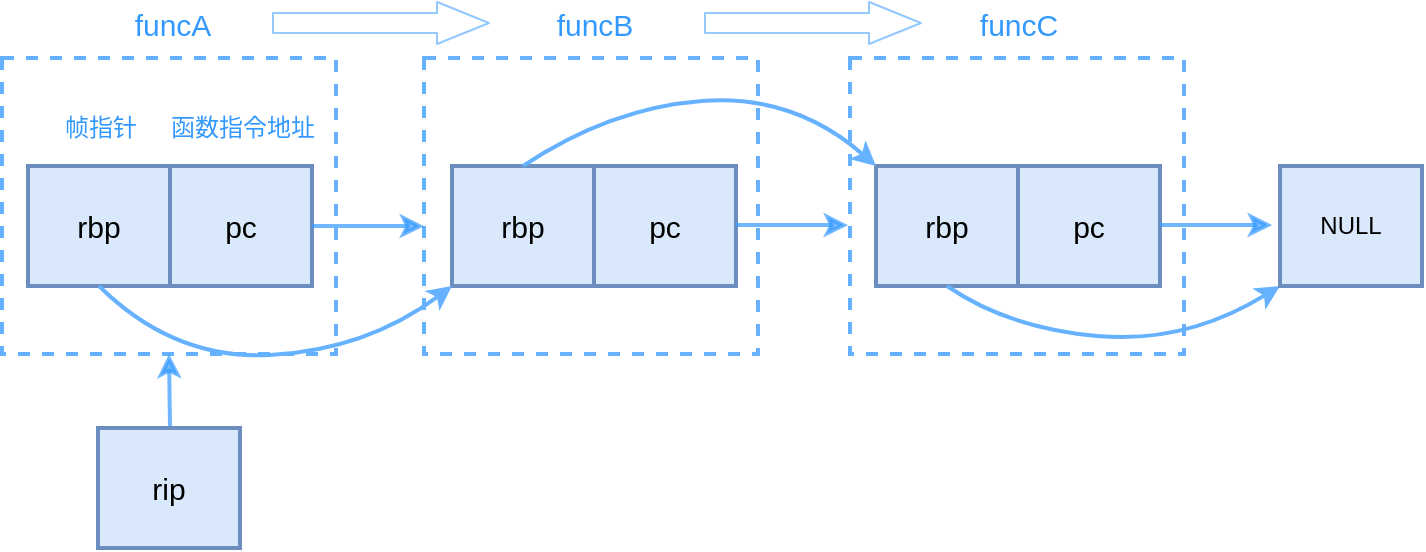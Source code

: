 <mxfile version="13.6.2" type="github">
  <diagram id="p9JAmEwspsk7bqvlZ2XF" name="Page-1">
    <mxGraphModel dx="830" dy="639" grid="0" gridSize="10" guides="1" tooltips="1" connect="1" arrows="1" fold="1" page="1" pageScale="1" pageWidth="827" pageHeight="1169" math="0" shadow="0">
      <root>
        <mxCell id="0" />
        <mxCell id="1" parent="0" />
        <mxCell id="4idgu7EIr6EQUySL27Tn-21" value="" style="rounded=0;whiteSpace=wrap;html=1;strokeWidth=2;fontColor=#3399FF;dashed=1;strokeColor=#66B2FF;" parent="1" vertex="1">
          <mxGeometry x="464" y="147" width="167" height="148" as="geometry" />
        </mxCell>
        <mxCell id="4idgu7EIr6EQUySL27Tn-22" value="funcC" style="text;html=1;align=center;verticalAlign=middle;resizable=0;points=[];autosize=1;fontColor=#3399FF;fontSize=15;" parent="1" vertex="1">
          <mxGeometry x="523.5" y="119" width="49" height="22" as="geometry" />
        </mxCell>
        <mxCell id="4idgu7EIr6EQUySL27Tn-19" value="" style="rounded=0;whiteSpace=wrap;html=1;strokeWidth=2;fontColor=#3399FF;dashed=1;strokeColor=#66B2FF;" parent="1" vertex="1">
          <mxGeometry x="251" y="147" width="167" height="148" as="geometry" />
        </mxCell>
        <mxCell id="4idgu7EIr6EQUySL27Tn-20" value="funcB" style="text;html=1;align=center;verticalAlign=middle;resizable=0;points=[];autosize=1;fontColor=#3399FF;fontSize=15;" parent="1" vertex="1">
          <mxGeometry x="311.5" y="119" width="48" height="22" as="geometry" />
        </mxCell>
        <mxCell id="4idgu7EIr6EQUySL27Tn-17" value="" style="rounded=0;whiteSpace=wrap;html=1;strokeWidth=2;fontColor=#3399FF;dashed=1;strokeColor=#66B2FF;" parent="1" vertex="1">
          <mxGeometry x="40" y="147" width="167" height="148" as="geometry" />
        </mxCell>
        <mxCell id="4idgu7EIr6EQUySL27Tn-1" value="&lt;font style=&quot;font-size: 15px&quot;&gt;rbp&lt;/font&gt;" style="rounded=0;whiteSpace=wrap;html=1;fillColor=#dae8fc;strokeColor=#6c8ebf;strokeWidth=2;" parent="1" vertex="1">
          <mxGeometry x="53" y="201" width="71" height="60" as="geometry" />
        </mxCell>
        <mxCell id="4idgu7EIr6EQUySL27Tn-2" value="&lt;font style=&quot;font-size: 15px&quot;&gt;pc&lt;/font&gt;" style="rounded=0;whiteSpace=wrap;html=1;fillColor=#dae8fc;strokeColor=#6c8ebf;strokeWidth=2;" parent="1" vertex="1">
          <mxGeometry x="124" y="201" width="71" height="60" as="geometry" />
        </mxCell>
        <mxCell id="4idgu7EIr6EQUySL27Tn-3" value="&lt;font style=&quot;font-size: 15px&quot;&gt;rbp&lt;/font&gt;" style="rounded=0;whiteSpace=wrap;html=1;fillColor=#dae8fc;strokeColor=#6c8ebf;strokeWidth=2;" parent="1" vertex="1">
          <mxGeometry x="265" y="201" width="71" height="60" as="geometry" />
        </mxCell>
        <mxCell id="4idgu7EIr6EQUySL27Tn-4" value="&lt;font style=&quot;font-size: 15px&quot;&gt;pc&lt;/font&gt;" style="rounded=0;whiteSpace=wrap;html=1;fillColor=#dae8fc;strokeColor=#6c8ebf;strokeWidth=2;" parent="1" vertex="1">
          <mxGeometry x="336" y="201" width="71" height="60" as="geometry" />
        </mxCell>
        <mxCell id="4idgu7EIr6EQUySL27Tn-7" value="" style="endArrow=classic;html=1;exitX=0.5;exitY=1;exitDx=0;exitDy=0;entryX=0;entryY=1;entryDx=0;entryDy=0;strokeWidth=2;curved=1;strokeColor=#66B2FF;" parent="1" source="4idgu7EIr6EQUySL27Tn-1" target="4idgu7EIr6EQUySL27Tn-3" edge="1">
          <mxGeometry width="50" height="50" relative="1" as="geometry">
            <mxPoint x="255" y="313" as="sourcePoint" />
            <mxPoint x="305" y="263" as="targetPoint" />
            <Array as="points">
              <mxPoint x="126" y="298" />
              <mxPoint x="222" y="293" />
            </Array>
          </mxGeometry>
        </mxCell>
        <mxCell id="4idgu7EIr6EQUySL27Tn-8" value="&lt;font style=&quot;font-size: 15px&quot;&gt;rbp&lt;/font&gt;" style="rounded=0;whiteSpace=wrap;html=1;fillColor=#dae8fc;strokeColor=#6c8ebf;strokeWidth=2;" parent="1" vertex="1">
          <mxGeometry x="477" y="201" width="71" height="60" as="geometry" />
        </mxCell>
        <mxCell id="4idgu7EIr6EQUySL27Tn-9" value="&lt;font style=&quot;font-size: 15px&quot;&gt;pc&lt;/font&gt;" style="rounded=0;whiteSpace=wrap;html=1;fillColor=#dae8fc;strokeColor=#6c8ebf;strokeWidth=2;" parent="1" vertex="1">
          <mxGeometry x="548" y="201" width="71" height="60" as="geometry" />
        </mxCell>
        <mxCell id="4idgu7EIr6EQUySL27Tn-10" value="" style="endArrow=classic;html=1;exitX=0.5;exitY=0;exitDx=0;exitDy=0;entryX=0;entryY=0;entryDx=0;entryDy=0;strokeWidth=2;curved=1;strokeColor=#66B2FF;" parent="1" source="4idgu7EIr6EQUySL27Tn-3" target="4idgu7EIr6EQUySL27Tn-8" edge="1">
          <mxGeometry width="50" height="50" relative="1" as="geometry">
            <mxPoint x="346" y="133" as="sourcePoint" />
            <mxPoint x="522.5" y="133" as="targetPoint" />
            <Array as="points">
              <mxPoint x="344" y="172" />
              <mxPoint x="436" y="165" />
            </Array>
          </mxGeometry>
        </mxCell>
        <mxCell id="4idgu7EIr6EQUySL27Tn-11" value="" style="endArrow=classic;html=1;exitX=0.5;exitY=1;exitDx=0;exitDy=0;entryX=0;entryY=1;entryDx=0;entryDy=0;strokeWidth=2;curved=1;strokeColor=#66B2FF;" parent="1" source="4idgu7EIr6EQUySL27Tn-8" target="4idgu7EIr6EQUySL27Tn-13" edge="1">
          <mxGeometry width="50" height="50" relative="1" as="geometry">
            <mxPoint x="587" y="265" as="sourcePoint" />
            <mxPoint x="763.5" y="265" as="targetPoint" />
            <Array as="points">
              <mxPoint x="543" y="282" />
              <mxPoint x="632" y="290" />
            </Array>
          </mxGeometry>
        </mxCell>
        <mxCell id="4idgu7EIr6EQUySL27Tn-13" value="NULL" style="rounded=0;whiteSpace=wrap;html=1;fillColor=#dae8fc;strokeColor=#6c8ebf;strokeWidth=2;" parent="1" vertex="1">
          <mxGeometry x="679" y="201" width="71" height="60" as="geometry" />
        </mxCell>
        <mxCell id="4idgu7EIr6EQUySL27Tn-14" value="帧指针" style="text;html=1;align=center;verticalAlign=middle;resizable=0;points=[];autosize=1;strokeWidth=2;fontColor=#3399FF;" parent="1" vertex="1">
          <mxGeometry x="65.5" y="173" width="46" height="18" as="geometry" />
        </mxCell>
        <mxCell id="4idgu7EIr6EQUySL27Tn-15" value="函数指令地址" style="text;html=1;align=center;verticalAlign=middle;resizable=0;points=[];autosize=1;fontColor=#3399FF;" parent="1" vertex="1">
          <mxGeometry x="118.5" y="173" width="82" height="18" as="geometry" />
        </mxCell>
        <mxCell id="4idgu7EIr6EQUySL27Tn-24" style="edgeStyle=none;curved=1;orthogonalLoop=1;jettySize=auto;html=1;strokeColor=#66B2FF;strokeWidth=1;fontSize=15;fontColor=#3399FF;shape=flexArrow;startSize=2;endSize=8.33;startArrow=none;startFill=0;opacity=70;endWidth=10;" parent="1" edge="1">
          <mxGeometry relative="1" as="geometry">
            <mxPoint x="175" y="129.5" as="sourcePoint" />
            <mxPoint x="284" y="129.5" as="targetPoint" />
            <Array as="points" />
          </mxGeometry>
        </mxCell>
        <mxCell id="4idgu7EIr6EQUySL27Tn-18" value="funcA" style="text;html=1;align=center;verticalAlign=middle;resizable=0;points=[];autosize=1;fontColor=#3399FF;fontSize=15;" parent="1" vertex="1">
          <mxGeometry x="100.5" y="119" width="48" height="22" as="geometry" />
        </mxCell>
        <mxCell id="4idgu7EIr6EQUySL27Tn-25" style="edgeStyle=none;curved=1;orthogonalLoop=1;jettySize=auto;html=1;strokeColor=#66B2FF;strokeWidth=1;fontSize=15;fontColor=#3399FF;shape=flexArrow;startSize=2;endSize=8.33;startArrow=none;startFill=0;opacity=70;endWidth=10;" parent="1" edge="1">
          <mxGeometry relative="1" as="geometry">
            <mxPoint x="391" y="129.5" as="sourcePoint" />
            <mxPoint x="500" y="129.5" as="targetPoint" />
            <Array as="points" />
          </mxGeometry>
        </mxCell>
        <mxCell id="4idgu7EIr6EQUySL27Tn-26" value="" style="endArrow=classic;html=1;strokeWidth=2;fontSize=15;fontColor=#3399FF;opacity=70;exitX=1;exitY=0.5;exitDx=0;exitDy=0;entryX=0;entryY=0.568;entryDx=0;entryDy=0;entryPerimeter=0;strokeColor=#3399FF;" parent="1" source="4idgu7EIr6EQUySL27Tn-2" target="4idgu7EIr6EQUySL27Tn-19" edge="1">
          <mxGeometry width="50" height="50" relative="1" as="geometry">
            <mxPoint x="360" y="308" as="sourcePoint" />
            <mxPoint x="247" y="233" as="targetPoint" />
          </mxGeometry>
        </mxCell>
        <mxCell id="4idgu7EIr6EQUySL27Tn-28" value="" style="endArrow=classic;html=1;strokeWidth=2;fontSize=15;fontColor=#3399FF;opacity=70;exitX=1;exitY=0.5;exitDx=0;exitDy=0;entryX=0;entryY=0.568;entryDx=0;entryDy=0;entryPerimeter=0;strokeColor=#3399FF;" parent="1" edge="1">
          <mxGeometry width="50" height="50" relative="1" as="geometry">
            <mxPoint x="407" y="230.5" as="sourcePoint" />
            <mxPoint x="463" y="230.564" as="targetPoint" />
          </mxGeometry>
        </mxCell>
        <mxCell id="4idgu7EIr6EQUySL27Tn-29" value="" style="endArrow=classic;html=1;strokeWidth=2;fontSize=15;fontColor=#3399FF;opacity=70;exitX=1;exitY=0.5;exitDx=0;exitDy=0;entryX=0;entryY=0.568;entryDx=0;entryDy=0;entryPerimeter=0;strokeColor=#3399FF;" parent="1" edge="1">
          <mxGeometry width="50" height="50" relative="1" as="geometry">
            <mxPoint x="619" y="230.5" as="sourcePoint" />
            <mxPoint x="675" y="230.564" as="targetPoint" />
          </mxGeometry>
        </mxCell>
        <mxCell id="4idgu7EIr6EQUySL27Tn-31" value="" style="endArrow=classic;html=1;strokeWidth=2;fontSize=15;fontColor=#3399FF;opacity=70;entryX=0.5;entryY=1;entryDx=0;entryDy=0;strokeColor=#3399FF;" parent="1" target="4idgu7EIr6EQUySL27Tn-17" edge="1">
          <mxGeometry width="50" height="50" relative="1" as="geometry">
            <mxPoint x="124" y="332" as="sourcePoint" />
            <mxPoint x="174.5" y="332.064" as="targetPoint" />
          </mxGeometry>
        </mxCell>
        <mxCell id="4idgu7EIr6EQUySL27Tn-33" value="&lt;font style=&quot;font-size: 15px&quot;&gt;rip&lt;/font&gt;" style="rounded=0;whiteSpace=wrap;html=1;fillColor=#dae8fc;strokeColor=#6c8ebf;strokeWidth=2;" parent="1" vertex="1">
          <mxGeometry x="88" y="332" width="71" height="60" as="geometry" />
        </mxCell>
      </root>
    </mxGraphModel>
  </diagram>
</mxfile>
